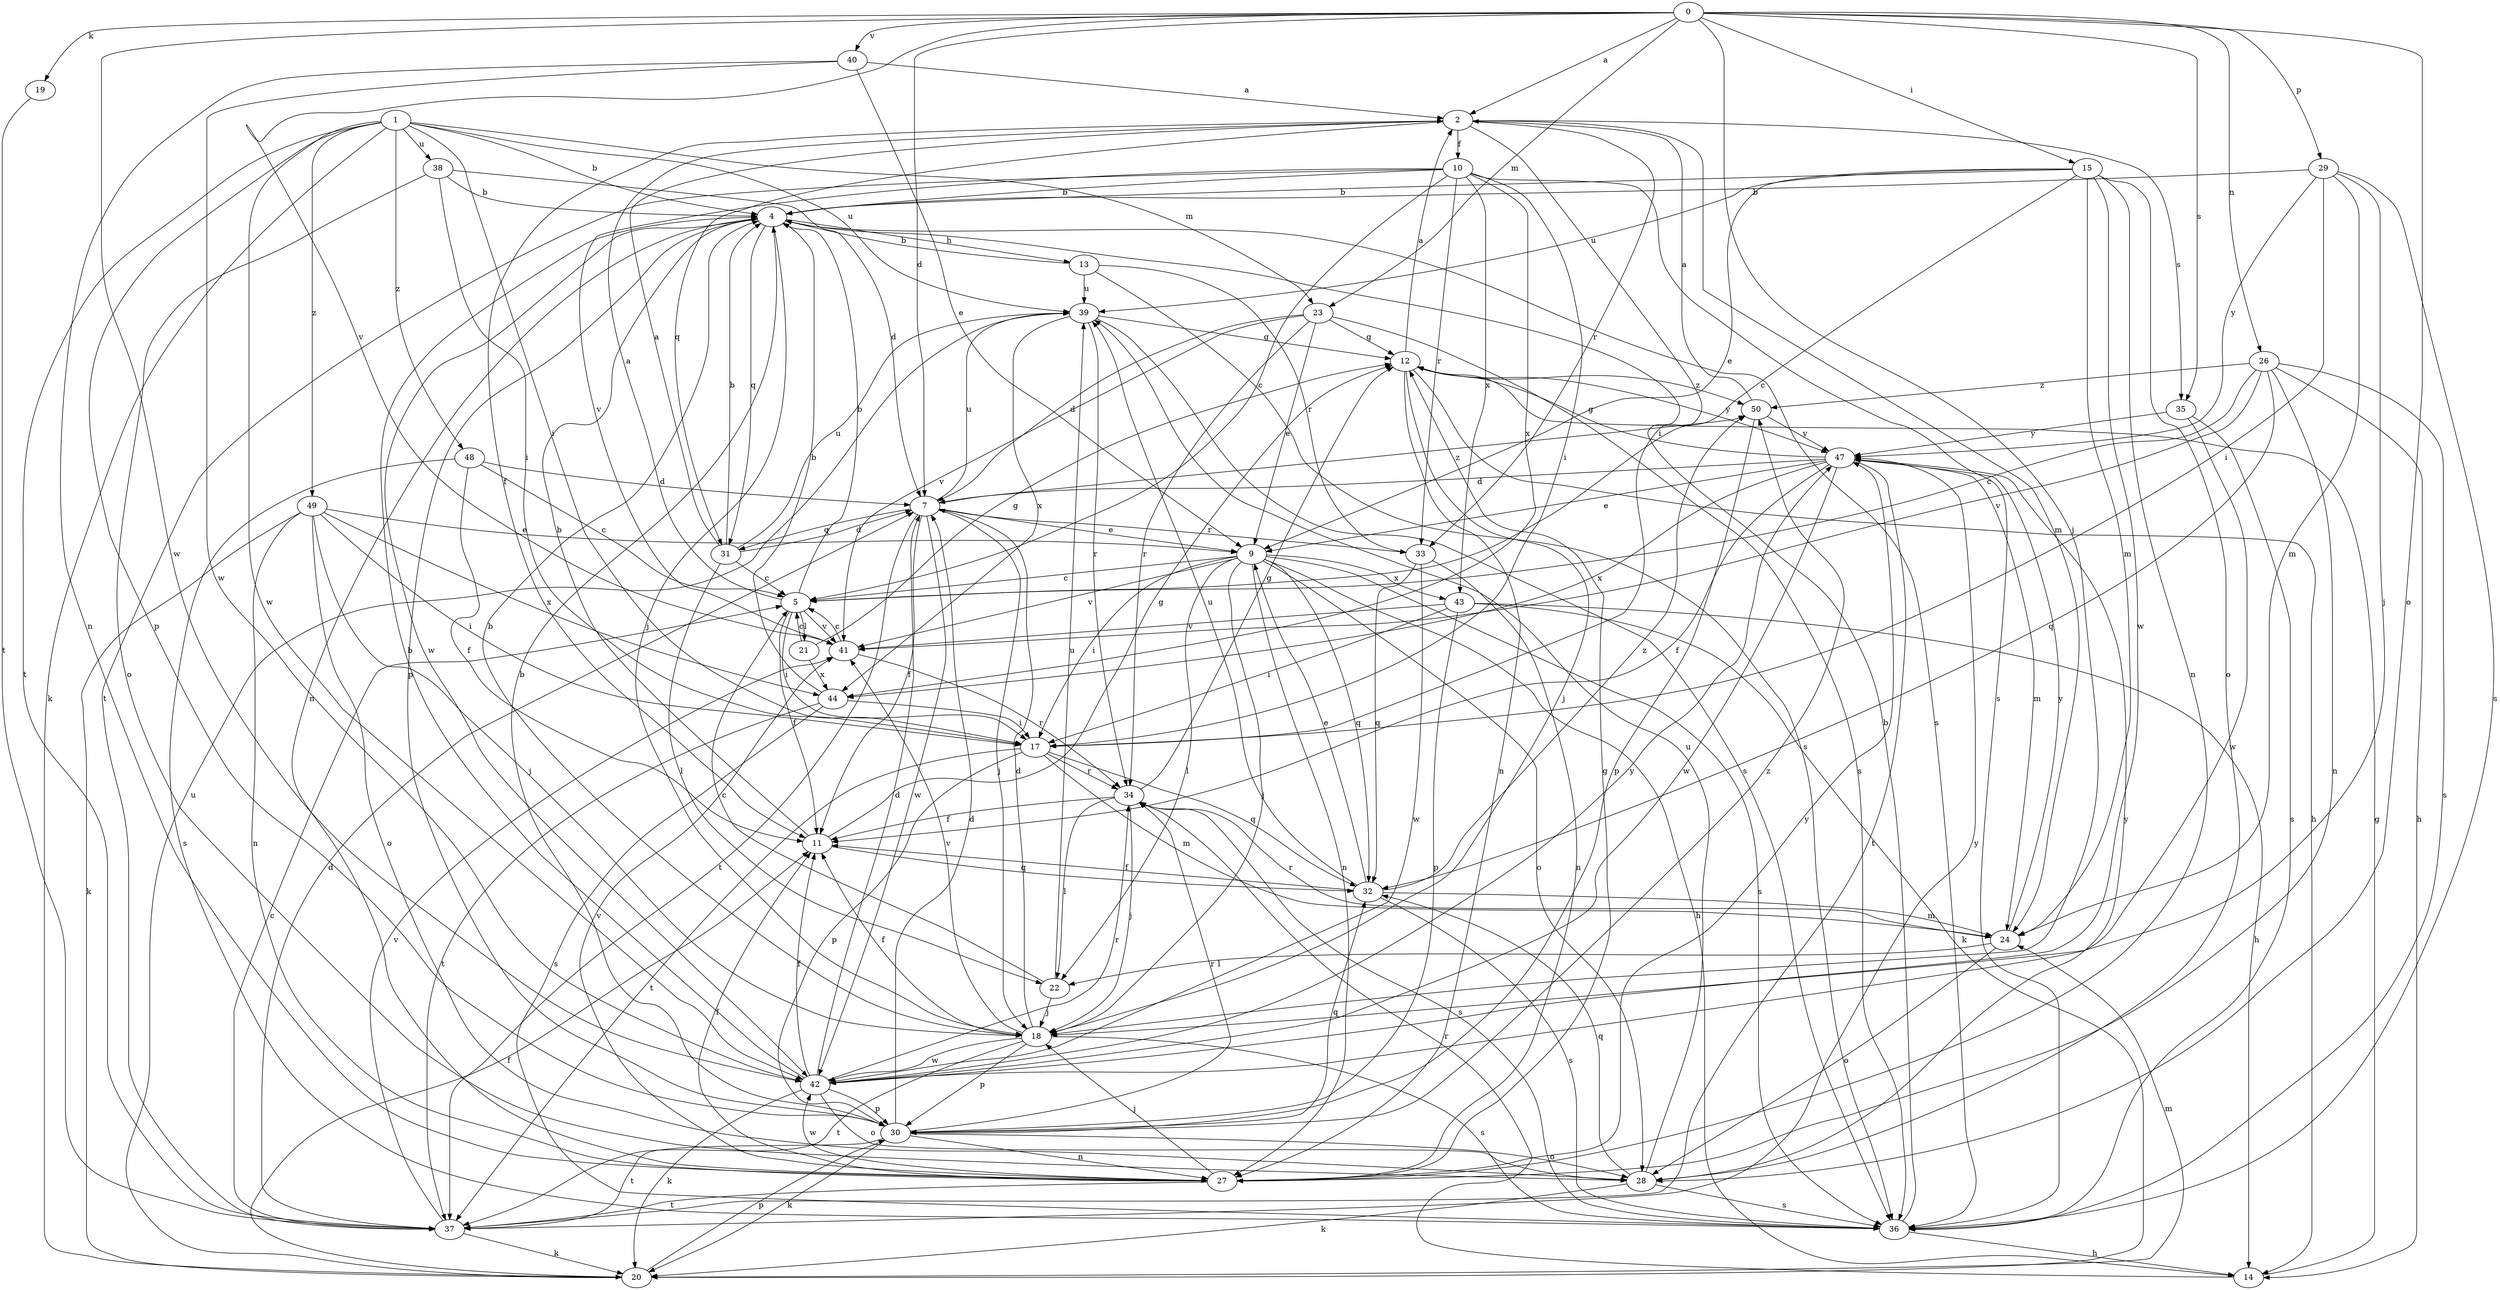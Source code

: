 strict digraph  {
0;
1;
2;
4;
5;
7;
9;
10;
11;
12;
13;
14;
15;
17;
18;
19;
20;
21;
22;
23;
24;
26;
27;
28;
29;
30;
31;
32;
33;
34;
35;
36;
37;
38;
39;
40;
41;
42;
43;
44;
47;
48;
49;
50;
0 -> 2  [label=a];
0 -> 7  [label=d];
0 -> 15  [label=i];
0 -> 18  [label=j];
0 -> 19  [label=k];
0 -> 23  [label=m];
0 -> 26  [label=n];
0 -> 28  [label=o];
0 -> 29  [label=p];
0 -> 35  [label=s];
0 -> 40  [label=v];
0 -> 41  [label=v];
0 -> 42  [label=w];
1 -> 4  [label=b];
1 -> 17  [label=i];
1 -> 20  [label=k];
1 -> 23  [label=m];
1 -> 30  [label=p];
1 -> 37  [label=t];
1 -> 38  [label=u];
1 -> 39  [label=u];
1 -> 42  [label=w];
1 -> 48  [label=z];
1 -> 49  [label=z];
2 -> 10  [label=f];
2 -> 11  [label=f];
2 -> 17  [label=i];
2 -> 24  [label=m];
2 -> 31  [label=q];
2 -> 33  [label=r];
2 -> 35  [label=s];
4 -> 13  [label=h];
4 -> 18  [label=j];
4 -> 27  [label=n];
4 -> 30  [label=p];
4 -> 31  [label=q];
4 -> 36  [label=s];
4 -> 42  [label=w];
5 -> 2  [label=a];
5 -> 4  [label=b];
5 -> 11  [label=f];
5 -> 17  [label=i];
5 -> 21  [label=l];
5 -> 41  [label=v];
7 -> 9  [label=e];
7 -> 11  [label=f];
7 -> 18  [label=j];
7 -> 31  [label=q];
7 -> 33  [label=r];
7 -> 37  [label=t];
7 -> 39  [label=u];
7 -> 42  [label=w];
7 -> 50  [label=z];
9 -> 5  [label=c];
9 -> 14  [label=h];
9 -> 17  [label=i];
9 -> 18  [label=j];
9 -> 22  [label=l];
9 -> 27  [label=n];
9 -> 28  [label=o];
9 -> 32  [label=q];
9 -> 36  [label=s];
9 -> 41  [label=v];
9 -> 43  [label=x];
10 -> 4  [label=b];
10 -> 5  [label=c];
10 -> 17  [label=i];
10 -> 33  [label=r];
10 -> 36  [label=s];
10 -> 37  [label=t];
10 -> 41  [label=v];
10 -> 43  [label=x];
10 -> 44  [label=x];
11 -> 4  [label=b];
11 -> 12  [label=g];
11 -> 32  [label=q];
12 -> 2  [label=a];
12 -> 14  [label=h];
12 -> 18  [label=j];
12 -> 27  [label=n];
12 -> 47  [label=y];
12 -> 50  [label=z];
13 -> 4  [label=b];
13 -> 33  [label=r];
13 -> 36  [label=s];
13 -> 39  [label=u];
14 -> 12  [label=g];
14 -> 34  [label=r];
15 -> 4  [label=b];
15 -> 5  [label=c];
15 -> 9  [label=e];
15 -> 24  [label=m];
15 -> 27  [label=n];
15 -> 28  [label=o];
15 -> 39  [label=u];
15 -> 42  [label=w];
17 -> 24  [label=m];
17 -> 30  [label=p];
17 -> 32  [label=q];
17 -> 34  [label=r];
17 -> 37  [label=t];
18 -> 4  [label=b];
18 -> 7  [label=d];
18 -> 11  [label=f];
18 -> 30  [label=p];
18 -> 36  [label=s];
18 -> 37  [label=t];
18 -> 41  [label=v];
18 -> 42  [label=w];
19 -> 37  [label=t];
20 -> 11  [label=f];
20 -> 24  [label=m];
20 -> 30  [label=p];
20 -> 39  [label=u];
21 -> 5  [label=c];
21 -> 12  [label=g];
21 -> 44  [label=x];
22 -> 5  [label=c];
22 -> 18  [label=j];
22 -> 39  [label=u];
23 -> 7  [label=d];
23 -> 9  [label=e];
23 -> 12  [label=g];
23 -> 34  [label=r];
23 -> 36  [label=s];
23 -> 41  [label=v];
24 -> 22  [label=l];
24 -> 28  [label=o];
24 -> 34  [label=r];
24 -> 47  [label=y];
26 -> 5  [label=c];
26 -> 14  [label=h];
26 -> 27  [label=n];
26 -> 32  [label=q];
26 -> 36  [label=s];
26 -> 41  [label=v];
26 -> 50  [label=z];
27 -> 11  [label=f];
27 -> 12  [label=g];
27 -> 18  [label=j];
27 -> 37  [label=t];
27 -> 41  [label=v];
27 -> 42  [label=w];
27 -> 47  [label=y];
28 -> 20  [label=k];
28 -> 32  [label=q];
28 -> 36  [label=s];
28 -> 39  [label=u];
28 -> 47  [label=y];
29 -> 4  [label=b];
29 -> 17  [label=i];
29 -> 18  [label=j];
29 -> 24  [label=m];
29 -> 36  [label=s];
29 -> 47  [label=y];
30 -> 4  [label=b];
30 -> 7  [label=d];
30 -> 20  [label=k];
30 -> 27  [label=n];
30 -> 28  [label=o];
30 -> 32  [label=q];
30 -> 34  [label=r];
30 -> 37  [label=t];
30 -> 50  [label=z];
31 -> 2  [label=a];
31 -> 4  [label=b];
31 -> 5  [label=c];
31 -> 7  [label=d];
31 -> 22  [label=l];
31 -> 39  [label=u];
32 -> 9  [label=e];
32 -> 11  [label=f];
32 -> 24  [label=m];
32 -> 36  [label=s];
32 -> 39  [label=u];
32 -> 50  [label=z];
33 -> 27  [label=n];
33 -> 32  [label=q];
33 -> 42  [label=w];
34 -> 11  [label=f];
34 -> 12  [label=g];
34 -> 18  [label=j];
34 -> 22  [label=l];
34 -> 36  [label=s];
35 -> 36  [label=s];
35 -> 42  [label=w];
35 -> 47  [label=y];
36 -> 4  [label=b];
36 -> 14  [label=h];
37 -> 5  [label=c];
37 -> 7  [label=d];
37 -> 20  [label=k];
37 -> 41  [label=v];
37 -> 47  [label=y];
38 -> 4  [label=b];
38 -> 7  [label=d];
38 -> 17  [label=i];
38 -> 28  [label=o];
39 -> 12  [label=g];
39 -> 34  [label=r];
39 -> 36  [label=s];
39 -> 44  [label=x];
40 -> 2  [label=a];
40 -> 9  [label=e];
40 -> 27  [label=n];
40 -> 42  [label=w];
41 -> 5  [label=c];
41 -> 34  [label=r];
42 -> 4  [label=b];
42 -> 7  [label=d];
42 -> 11  [label=f];
42 -> 20  [label=k];
42 -> 28  [label=o];
42 -> 30  [label=p];
42 -> 34  [label=r];
42 -> 47  [label=y];
43 -> 14  [label=h];
43 -> 17  [label=i];
43 -> 20  [label=k];
43 -> 30  [label=p];
43 -> 41  [label=v];
44 -> 4  [label=b];
44 -> 17  [label=i];
44 -> 36  [label=s];
44 -> 37  [label=t];
47 -> 7  [label=d];
47 -> 9  [label=e];
47 -> 11  [label=f];
47 -> 12  [label=g];
47 -> 24  [label=m];
47 -> 37  [label=t];
47 -> 42  [label=w];
47 -> 44  [label=x];
48 -> 5  [label=c];
48 -> 7  [label=d];
48 -> 11  [label=f];
48 -> 36  [label=s];
49 -> 9  [label=e];
49 -> 17  [label=i];
49 -> 18  [label=j];
49 -> 20  [label=k];
49 -> 27  [label=n];
49 -> 28  [label=o];
49 -> 44  [label=x];
50 -> 2  [label=a];
50 -> 30  [label=p];
50 -> 47  [label=y];
}
